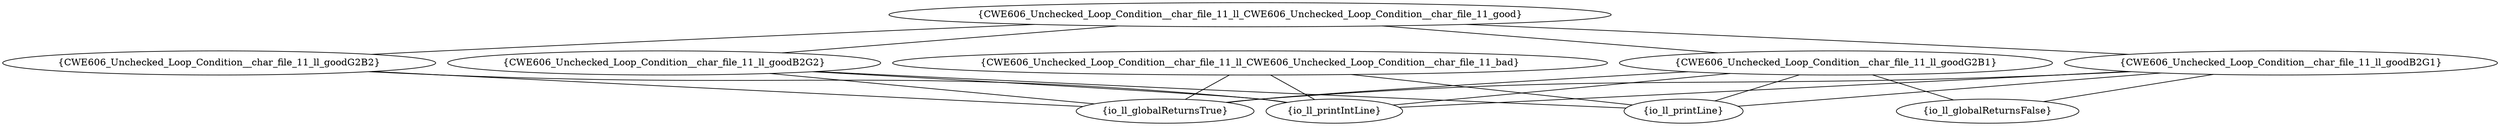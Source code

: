 graph "cg graph" {
CWE606_Unchecked_Loop_Condition__char_file_11_ll_goodG2B2 [label="{CWE606_Unchecked_Loop_Condition__char_file_11_ll_goodG2B2}"];
io_ll_globalReturnsTrue [label="{io_ll_globalReturnsTrue}"];
io_ll_printIntLine [label="{io_ll_printIntLine}"];
CWE606_Unchecked_Loop_Condition__char_file_11_ll_goodG2B1 [label="{CWE606_Unchecked_Loop_Condition__char_file_11_ll_goodG2B1}"];
io_ll_globalReturnsFalse [label="{io_ll_globalReturnsFalse}"];
io_ll_printLine [label="{io_ll_printLine}"];
CWE606_Unchecked_Loop_Condition__char_file_11_ll_CWE606_Unchecked_Loop_Condition__char_file_11_good [label="{CWE606_Unchecked_Loop_Condition__char_file_11_ll_CWE606_Unchecked_Loop_Condition__char_file_11_good}"];
CWE606_Unchecked_Loop_Condition__char_file_11_ll_goodB2G1 [label="{CWE606_Unchecked_Loop_Condition__char_file_11_ll_goodB2G1}"];
CWE606_Unchecked_Loop_Condition__char_file_11_ll_goodB2G2 [label="{CWE606_Unchecked_Loop_Condition__char_file_11_ll_goodB2G2}"];
CWE606_Unchecked_Loop_Condition__char_file_11_ll_CWE606_Unchecked_Loop_Condition__char_file_11_bad [label="{CWE606_Unchecked_Loop_Condition__char_file_11_ll_CWE606_Unchecked_Loop_Condition__char_file_11_bad}"];
CWE606_Unchecked_Loop_Condition__char_file_11_ll_goodG2B2 -- io_ll_globalReturnsTrue;
CWE606_Unchecked_Loop_Condition__char_file_11_ll_goodG2B2 -- io_ll_printIntLine;
CWE606_Unchecked_Loop_Condition__char_file_11_ll_goodG2B1 -- io_ll_globalReturnsFalse;
CWE606_Unchecked_Loop_Condition__char_file_11_ll_goodG2B1 -- io_ll_printLine;
CWE606_Unchecked_Loop_Condition__char_file_11_ll_goodG2B1 -- io_ll_globalReturnsTrue;
CWE606_Unchecked_Loop_Condition__char_file_11_ll_goodG2B1 -- io_ll_printIntLine;
CWE606_Unchecked_Loop_Condition__char_file_11_ll_CWE606_Unchecked_Loop_Condition__char_file_11_good -- CWE606_Unchecked_Loop_Condition__char_file_11_ll_goodB2G1;
CWE606_Unchecked_Loop_Condition__char_file_11_ll_CWE606_Unchecked_Loop_Condition__char_file_11_good -- CWE606_Unchecked_Loop_Condition__char_file_11_ll_goodB2G2;
CWE606_Unchecked_Loop_Condition__char_file_11_ll_CWE606_Unchecked_Loop_Condition__char_file_11_good -- CWE606_Unchecked_Loop_Condition__char_file_11_ll_goodG2B1;
CWE606_Unchecked_Loop_Condition__char_file_11_ll_CWE606_Unchecked_Loop_Condition__char_file_11_good -- CWE606_Unchecked_Loop_Condition__char_file_11_ll_goodG2B2;
CWE606_Unchecked_Loop_Condition__char_file_11_ll_CWE606_Unchecked_Loop_Condition__char_file_11_bad -- io_ll_globalReturnsTrue;
CWE606_Unchecked_Loop_Condition__char_file_11_ll_CWE606_Unchecked_Loop_Condition__char_file_11_bad -- io_ll_printLine;
CWE606_Unchecked_Loop_Condition__char_file_11_ll_CWE606_Unchecked_Loop_Condition__char_file_11_bad -- io_ll_printIntLine;
CWE606_Unchecked_Loop_Condition__char_file_11_ll_goodB2G2 -- io_ll_globalReturnsTrue;
CWE606_Unchecked_Loop_Condition__char_file_11_ll_goodB2G2 -- io_ll_printLine;
CWE606_Unchecked_Loop_Condition__char_file_11_ll_goodB2G2 -- io_ll_printIntLine;
CWE606_Unchecked_Loop_Condition__char_file_11_ll_goodB2G1 -- io_ll_globalReturnsTrue;
CWE606_Unchecked_Loop_Condition__char_file_11_ll_goodB2G1 -- io_ll_printLine;
CWE606_Unchecked_Loop_Condition__char_file_11_ll_goodB2G1 -- io_ll_globalReturnsFalse;
CWE606_Unchecked_Loop_Condition__char_file_11_ll_goodB2G1 -- io_ll_printIntLine;
}
